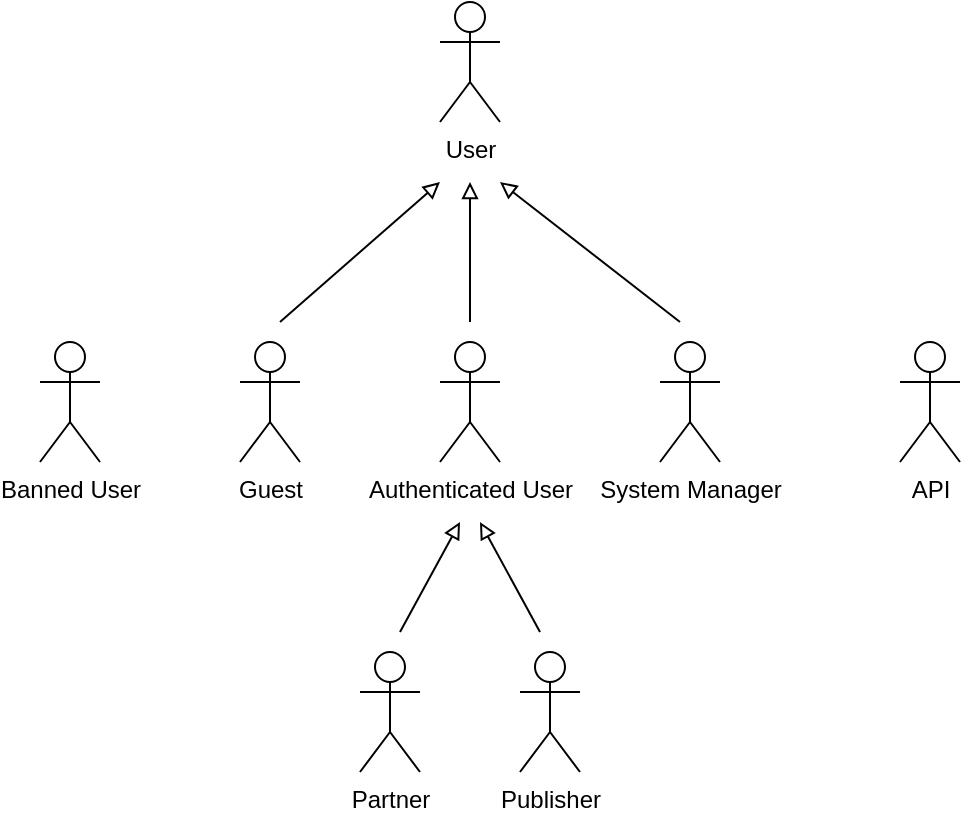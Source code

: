 <mxfile version="14.3.0" type="device"><diagram id="wTNmqZgWodljsX2EKP53" name="Page-1"><mxGraphModel dx="858" dy="680" grid="1" gridSize="10" guides="1" tooltips="1" connect="1" arrows="1" fold="1" page="1" pageScale="1" pageWidth="827" pageHeight="1169" math="0" shadow="0"><root><mxCell id="0"/><mxCell id="1" parent="0"/><mxCell id="9lJGnuO1j95wX-mD9OA8-1" value="Guest" style="shape=umlActor;verticalLabelPosition=bottom;verticalAlign=top;html=1;outlineConnect=0;" parent="1" vertex="1"><mxGeometry x="250" y="395" width="30" height="60" as="geometry"/></mxCell><mxCell id="9lJGnuO1j95wX-mD9OA8-2" value="Authenticated User" style="shape=umlActor;verticalLabelPosition=bottom;verticalAlign=top;html=1;outlineConnect=0;" parent="1" vertex="1"><mxGeometry x="350" y="395" width="30" height="60" as="geometry"/></mxCell><mxCell id="9lJGnuO1j95wX-mD9OA8-3" value="System Manager" style="shape=umlActor;verticalLabelPosition=bottom;verticalAlign=top;html=1;outlineConnect=0;" parent="1" vertex="1"><mxGeometry x="460" y="395" width="30" height="60" as="geometry"/></mxCell><mxCell id="9lJGnuO1j95wX-mD9OA8-4" value="User" style="shape=umlActor;verticalLabelPosition=bottom;verticalAlign=top;html=1;outlineConnect=0;" parent="1" vertex="1"><mxGeometry x="350" y="225" width="30" height="60" as="geometry"/></mxCell><mxCell id="9lJGnuO1j95wX-mD9OA8-6" style="rounded=0;orthogonalLoop=1;jettySize=auto;html=1;endArrow=block;endFill=0;" parent="1" edge="1"><mxGeometry relative="1" as="geometry"><mxPoint x="370" y="485" as="targetPoint"/><mxPoint x="400" y="540" as="sourcePoint"/></mxGeometry></mxCell><mxCell id="9lJGnuO1j95wX-mD9OA8-5" value="Partner" style="shape=umlActor;verticalLabelPosition=bottom;verticalAlign=top;html=1;outlineConnect=0;" parent="1" vertex="1"><mxGeometry x="310" y="550" width="30" height="60" as="geometry"/></mxCell><mxCell id="9lJGnuO1j95wX-mD9OA8-7" style="rounded=0;orthogonalLoop=1;jettySize=auto;html=1;endArrow=block;endFill=0;" parent="1" edge="1"><mxGeometry relative="1" as="geometry"><mxPoint x="365" y="315" as="targetPoint"/><mxPoint x="365" y="385" as="sourcePoint"/></mxGeometry></mxCell><mxCell id="9lJGnuO1j95wX-mD9OA8-8" style="rounded=0;orthogonalLoop=1;jettySize=auto;html=1;endArrow=block;endFill=0;" parent="1" edge="1"><mxGeometry relative="1" as="geometry"><mxPoint x="380" y="315" as="targetPoint"/><mxPoint x="470" y="385" as="sourcePoint"/></mxGeometry></mxCell><mxCell id="9lJGnuO1j95wX-mD9OA8-9" style="rounded=0;orthogonalLoop=1;jettySize=auto;html=1;endArrow=block;endFill=0;" parent="1" edge="1"><mxGeometry relative="1" as="geometry"><mxPoint x="350" y="315" as="targetPoint"/><mxPoint x="270" y="385" as="sourcePoint"/></mxGeometry></mxCell><mxCell id="oYJWTPiQPeh-WXS0KLBt-1" value="API" style="shape=umlActor;verticalLabelPosition=bottom;verticalAlign=top;html=1;outlineConnect=0;" vertex="1" parent="1"><mxGeometry x="580" y="395" width="30" height="60" as="geometry"/></mxCell><mxCell id="oYJWTPiQPeh-WXS0KLBt-3" value="Banned User" style="shape=umlActor;verticalLabelPosition=bottom;verticalAlign=top;html=1;outlineConnect=0;" vertex="1" parent="1"><mxGeometry x="150" y="395" width="30" height="60" as="geometry"/></mxCell><mxCell id="oYJWTPiQPeh-WXS0KLBt-4" value="Publisher" style="shape=umlActor;verticalLabelPosition=bottom;verticalAlign=top;html=1;outlineConnect=0;" vertex="1" parent="1"><mxGeometry x="390" y="550" width="30" height="60" as="geometry"/></mxCell><mxCell id="oYJWTPiQPeh-WXS0KLBt-5" style="rounded=0;orthogonalLoop=1;jettySize=auto;html=1;endArrow=block;endFill=0;" edge="1" parent="1"><mxGeometry relative="1" as="geometry"><mxPoint x="360" y="485" as="targetPoint"/><mxPoint x="330" y="540" as="sourcePoint"/></mxGeometry></mxCell></root></mxGraphModel></diagram></mxfile>